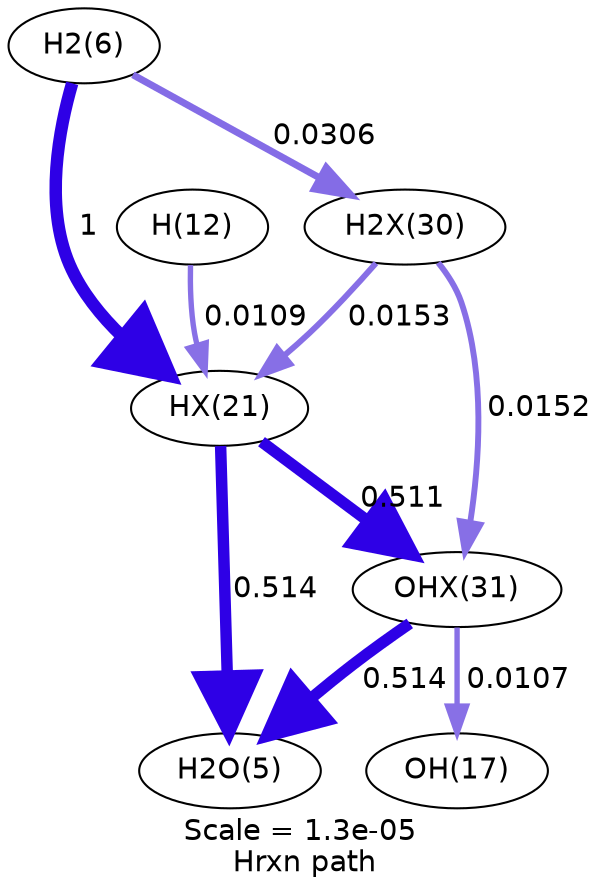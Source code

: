 digraph reaction_paths {
center=1;
s27 -> s1[fontname="Helvetica", penwidth=6, arrowsize=3, color="0.7, 1.5, 0.9"
, label=" 1"];
s27 -> s10[fontname="Helvetica", penwidth=3.37, arrowsize=1.68, color="0.7, 0.531, 0.9"
, label=" 0.0306"];
s33 -> s1[fontname="Helvetica", penwidth=2.59, arrowsize=1.29, color="0.7, 0.511, 0.9"
, label=" 0.0109"];
s1 -> s11[fontname="Helvetica", penwidth=5.49, arrowsize=2.75, color="0.7, 1.01, 0.9"
, label=" 0.511"];
s1 -> s26[fontname="Helvetica", penwidth=5.5, arrowsize=2.75, color="0.7, 1.01, 0.9"
, label=" 0.514"];
s10 -> s1[fontname="Helvetica", penwidth=2.84, arrowsize=1.42, color="0.7, 0.515, 0.9"
, label=" 0.0153"];
s11 -> s38[fontname="Helvetica", penwidth=2.58, arrowsize=1.29, color="0.7, 0.511, 0.9"
, label=" 0.0107"];
s11 -> s26[fontname="Helvetica", penwidth=5.5, arrowsize=2.75, color="0.7, 1.01, 0.9"
, label=" 0.514"];
s10 -> s11[fontname="Helvetica", penwidth=2.84, arrowsize=1.42, color="0.7, 0.515, 0.9"
, label=" 0.0152"];
s1 [ fontname="Helvetica", label="HX(21)"];
s10 [ fontname="Helvetica", label="H2X(30)"];
s11 [ fontname="Helvetica", label="OHX(31)"];
s26 [ fontname="Helvetica", label="H2O(5)"];
s27 [ fontname="Helvetica", label="H2(6)"];
s33 [ fontname="Helvetica", label="H(12)"];
s38 [ fontname="Helvetica", label="OH(17)"];
 label = "Scale = 1.3e-05\l Hrxn path";
 fontname = "Helvetica";
}
